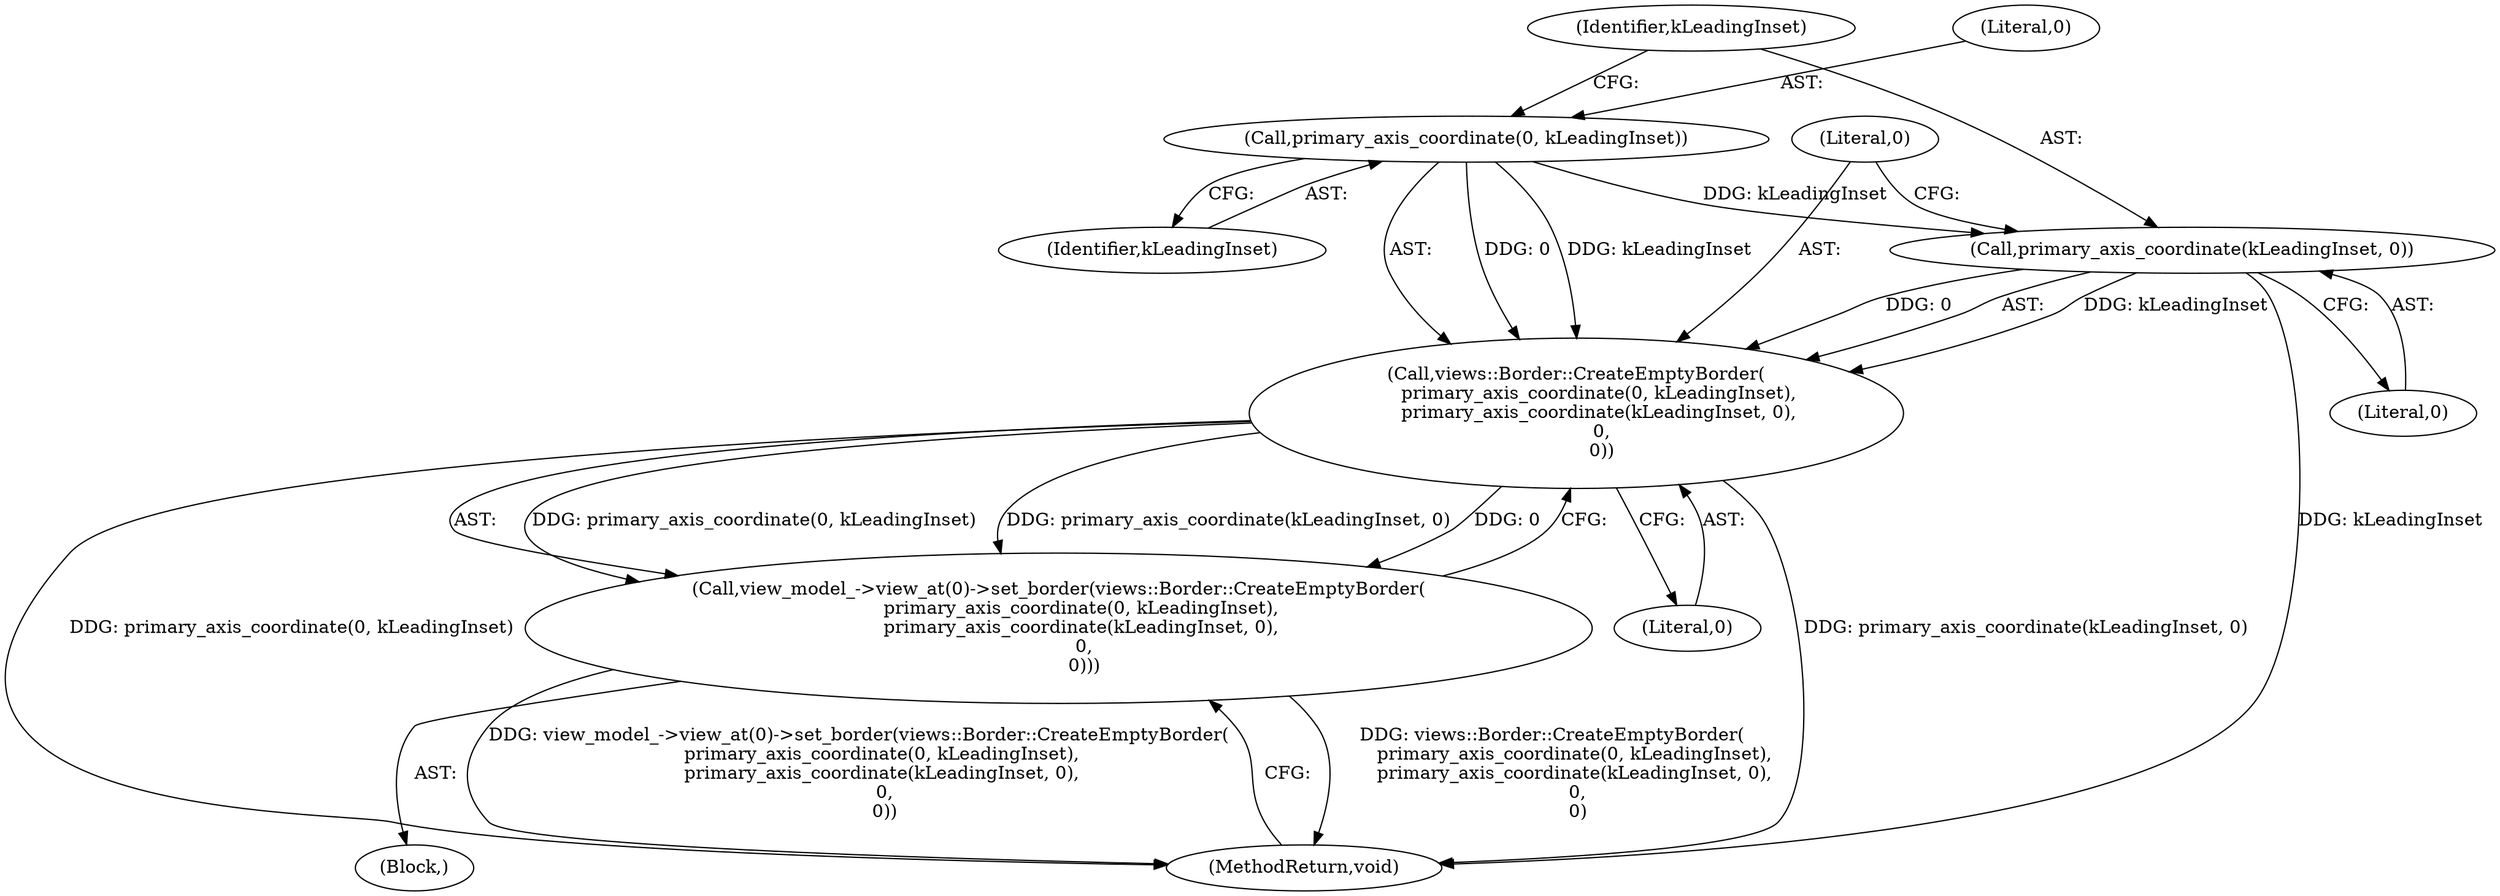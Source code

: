 digraph "1_Chrome_3475f5e448ddf5e48888f3d0563245cc46e3c98b_9@del" {
"1000109" [label="(Call,primary_axis_coordinate(0, kLeadingInset))"];
"1000108" [label="(Call,views::Border::CreateEmptyBorder(\n        primary_axis_coordinate(0, kLeadingInset),\n        primary_axis_coordinate(kLeadingInset, 0),\n         0,\n         0))"];
"1000107" [label="(Call,view_model_->view_at(0)->set_border(views::Border::CreateEmptyBorder(\n        primary_axis_coordinate(0, kLeadingInset),\n        primary_axis_coordinate(kLeadingInset, 0),\n         0,\n         0)))"];
"1000112" [label="(Call,primary_axis_coordinate(kLeadingInset, 0))"];
"1000115" [label="(Literal,0)"];
"1000111" [label="(Identifier,kLeadingInset)"];
"1000117" [label="(MethodReturn,void)"];
"1000107" [label="(Call,view_model_->view_at(0)->set_border(views::Border::CreateEmptyBorder(\n        primary_axis_coordinate(0, kLeadingInset),\n        primary_axis_coordinate(kLeadingInset, 0),\n         0,\n         0)))"];
"1000106" [label="(Block,)"];
"1000114" [label="(Literal,0)"];
"1000108" [label="(Call,views::Border::CreateEmptyBorder(\n        primary_axis_coordinate(0, kLeadingInset),\n        primary_axis_coordinate(kLeadingInset, 0),\n         0,\n         0))"];
"1000113" [label="(Identifier,kLeadingInset)"];
"1000110" [label="(Literal,0)"];
"1000109" [label="(Call,primary_axis_coordinate(0, kLeadingInset))"];
"1000112" [label="(Call,primary_axis_coordinate(kLeadingInset, 0))"];
"1000116" [label="(Literal,0)"];
"1000109" -> "1000108"  [label="AST: "];
"1000109" -> "1000111"  [label="CFG: "];
"1000110" -> "1000109"  [label="AST: "];
"1000111" -> "1000109"  [label="AST: "];
"1000113" -> "1000109"  [label="CFG: "];
"1000109" -> "1000108"  [label="DDG: 0"];
"1000109" -> "1000108"  [label="DDG: kLeadingInset"];
"1000109" -> "1000112"  [label="DDG: kLeadingInset"];
"1000108" -> "1000107"  [label="AST: "];
"1000108" -> "1000116"  [label="CFG: "];
"1000112" -> "1000108"  [label="AST: "];
"1000115" -> "1000108"  [label="AST: "];
"1000116" -> "1000108"  [label="AST: "];
"1000107" -> "1000108"  [label="CFG: "];
"1000108" -> "1000117"  [label="DDG: primary_axis_coordinate(kLeadingInset, 0)"];
"1000108" -> "1000117"  [label="DDG: primary_axis_coordinate(0, kLeadingInset)"];
"1000108" -> "1000107"  [label="DDG: primary_axis_coordinate(0, kLeadingInset)"];
"1000108" -> "1000107"  [label="DDG: primary_axis_coordinate(kLeadingInset, 0)"];
"1000108" -> "1000107"  [label="DDG: 0"];
"1000112" -> "1000108"  [label="DDG: kLeadingInset"];
"1000112" -> "1000108"  [label="DDG: 0"];
"1000107" -> "1000106"  [label="AST: "];
"1000117" -> "1000107"  [label="CFG: "];
"1000107" -> "1000117"  [label="DDG: views::Border::CreateEmptyBorder(\n        primary_axis_coordinate(0, kLeadingInset),\n        primary_axis_coordinate(kLeadingInset, 0),\n         0,\n         0)"];
"1000107" -> "1000117"  [label="DDG: view_model_->view_at(0)->set_border(views::Border::CreateEmptyBorder(\n        primary_axis_coordinate(0, kLeadingInset),\n        primary_axis_coordinate(kLeadingInset, 0),\n         0,\n         0))"];
"1000112" -> "1000114"  [label="CFG: "];
"1000113" -> "1000112"  [label="AST: "];
"1000114" -> "1000112"  [label="AST: "];
"1000115" -> "1000112"  [label="CFG: "];
"1000112" -> "1000117"  [label="DDG: kLeadingInset"];
}
